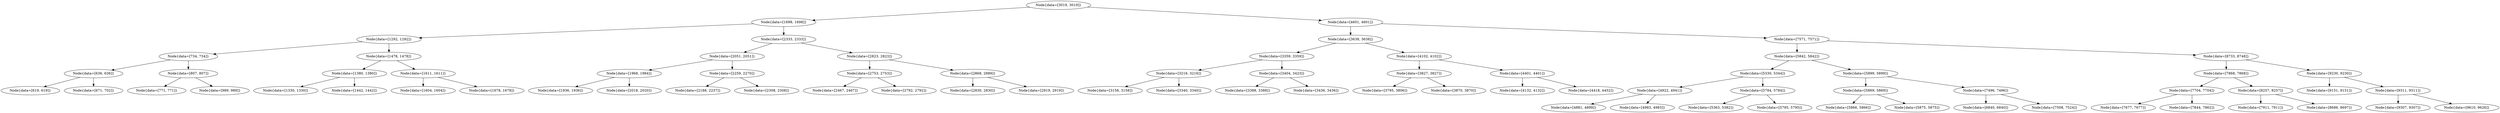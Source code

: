digraph G{
527826205 [label="Node{data=[3019, 3019]}"]
527826205 -> 556677614
556677614 [label="Node{data=[1698, 1698]}"]
556677614 -> 1670196451
1670196451 [label="Node{data=[1292, 1292]}"]
1670196451 -> 2036431933
2036431933 [label="Node{data=[734, 734]}"]
2036431933 -> 1238166297
1238166297 [label="Node{data=[636, 636]}"]
1238166297 -> 427645575
427645575 [label="Node{data=[619, 619]}"]
1238166297 -> 320706431
320706431 [label="Node{data=[671, 702]}"]
2036431933 -> 1634697653
1634697653 [label="Node{data=[807, 807]}"]
1634697653 -> 1330981538
1330981538 [label="Node{data=[771, 771]}"]
1634697653 -> 1016064173
1016064173 [label="Node{data=[989, 989]}"]
1670196451 -> 1138107948
1138107948 [label="Node{data=[1478, 1478]}"]
1138107948 -> 1579775434
1579775434 [label="Node{data=[1380, 1380]}"]
1579775434 -> 953107607
953107607 [label="Node{data=[1330, 1330]}"]
1579775434 -> 2068191651
2068191651 [label="Node{data=[1442, 1442]}"]
1138107948 -> 164865953
164865953 [label="Node{data=[1611, 1611]}"]
164865953 -> 474027124
474027124 [label="Node{data=[1604, 1604]}"]
164865953 -> 1583878295
1583878295 [label="Node{data=[1678, 1678]}"]
556677614 -> 354980344
354980344 [label="Node{data=[2333, 2333]}"]
354980344 -> 30589523
30589523 [label="Node{data=[2051, 2051]}"]
30589523 -> 363103401
363103401 [label="Node{data=[1968, 1984]}"]
363103401 -> 190235170
190235170 [label="Node{data=[1936, 1936]}"]
363103401 -> 1512060385
1512060385 [label="Node{data=[2018, 2020]}"]
30589523 -> 1308079276
1308079276 [label="Node{data=[2259, 2270]}"]
1308079276 -> 2085085303
2085085303 [label="Node{data=[2188, 2237]}"]
1308079276 -> 1102932495
1102932495 [label="Node{data=[2308, 2308]}"]
354980344 -> 451530980
451530980 [label="Node{data=[2823, 2823]}"]
451530980 -> 1791706561
1791706561 [label="Node{data=[2753, 2753]}"]
1791706561 -> 692864183
692864183 [label="Node{data=[2467, 2467]}"]
1791706561 -> 51101315
51101315 [label="Node{data=[2792, 2792]}"]
451530980 -> 1471230198
1471230198 [label="Node{data=[2868, 2889]}"]
1471230198 -> 1743032972
1743032972 [label="Node{data=[2830, 2830]}"]
1471230198 -> 751180603
751180603 [label="Node{data=[2919, 2919]}"]
527826205 -> 1927763846
1927763846 [label="Node{data=[4601, 4601]}"]
1927763846 -> 739241900
739241900 [label="Node{data=[3638, 3638]}"]
739241900 -> 1874622547
1874622547 [label="Node{data=[3359, 3359]}"]
1874622547 -> 1933551964
1933551964 [label="Node{data=[3216, 3216]}"]
1933551964 -> 992775130
992775130 [label="Node{data=[3158, 3158]}"]
1933551964 -> 1754096028
1754096028 [label="Node{data=[3340, 3340]}"]
1874622547 -> 1686106686
1686106686 [label="Node{data=[3404, 3423]}"]
1686106686 -> 1778700964
1778700964 [label="Node{data=[3388, 3388]}"]
1686106686 -> 900327013
900327013 [label="Node{data=[3436, 3436]}"]
739241900 -> 908845261
908845261 [label="Node{data=[4102, 4102]}"]
908845261 -> 769526324
769526324 [label="Node{data=[3827, 3827]}"]
769526324 -> 1636003033
1636003033 [label="Node{data=[3795, 3806]}"]
769526324 -> 459482178
459482178 [label="Node{data=[3870, 3870]}"]
908845261 -> 1915196011
1915196011 [label="Node{data=[4401, 4401]}"]
1915196011 -> 796240305
796240305 [label="Node{data=[4132, 4132]}"]
1915196011 -> 1433070882
1433070882 [label="Node{data=[4418, 4452]}"]
1927763846 -> 1470726905
1470726905 [label="Node{data=[7571, 7571]}"]
1470726905 -> 433321645
433321645 [label="Node{data=[5842, 5842]}"]
433321645 -> 459930631
459930631 [label="Node{data=[5330, 5344]}"]
459930631 -> 434635189
434635189 [label="Node{data=[4922, 4941]}"]
434635189 -> 38659643
38659643 [label="Node{data=[4881, 4899]}"]
434635189 -> 70061633
70061633 [label="Node{data=[4983, 4983]}"]
459930631 -> 1357927175
1357927175 [label="Node{data=[5784, 5784]}"]
1357927175 -> 164365573
164365573 [label="Node{data=[5363, 5382]}"]
1357927175 -> 1683834425
1683834425 [label="Node{data=[5795, 5795]}"]
433321645 -> 149816309
149816309 [label="Node{data=[5899, 5899]}"]
149816309 -> 1523843460
1523843460 [label="Node{data=[5869, 5869]}"]
1523843460 -> 861520886
861520886 [label="Node{data=[5866, 5866]}"]
1523843460 -> 1027286826
1027286826 [label="Node{data=[5875, 5875]}"]
149816309 -> 1169324755
1169324755 [label="Node{data=[7496, 7496]}"]
1169324755 -> 1066437568
1066437568 [label="Node{data=[6840, 6840]}"]
1169324755 -> 1110157751
1110157751 [label="Node{data=[7508, 7524]}"]
1470726905 -> 651023535
651023535 [label="Node{data=[8733, 8748]}"]
651023535 -> 1887389255
1887389255 [label="Node{data=[7868, 7868]}"]
1887389255 -> 1267338499
1267338499 [label="Node{data=[7704, 7704]}"]
1267338499 -> 1425241044
1425241044 [label="Node{data=[7677, 7677]}"]
1267338499 -> 475249993
475249993 [label="Node{data=[7844, 7862]}"]
1887389255 -> 378838522
378838522 [label="Node{data=[8257, 8257]}"]
378838522 -> 225273918
225273918 [label="Node{data=[7911, 7911]}"]
378838522 -> 1120917396
1120917396 [label="Node{data=[8686, 8697]}"]
651023535 -> 1131905905
1131905905 [label="Node{data=[9230, 9230]}"]
1131905905 -> 1908321704
1908321704 [label="Node{data=[9151, 9151]}"]
1131905905 -> 401872697
401872697 [label="Node{data=[9311, 9311]}"]
401872697 -> 725291300
725291300 [label="Node{data=[9307, 9307]}"]
401872697 -> 1411932985
1411932985 [label="Node{data=[9610, 9626]}"]
}